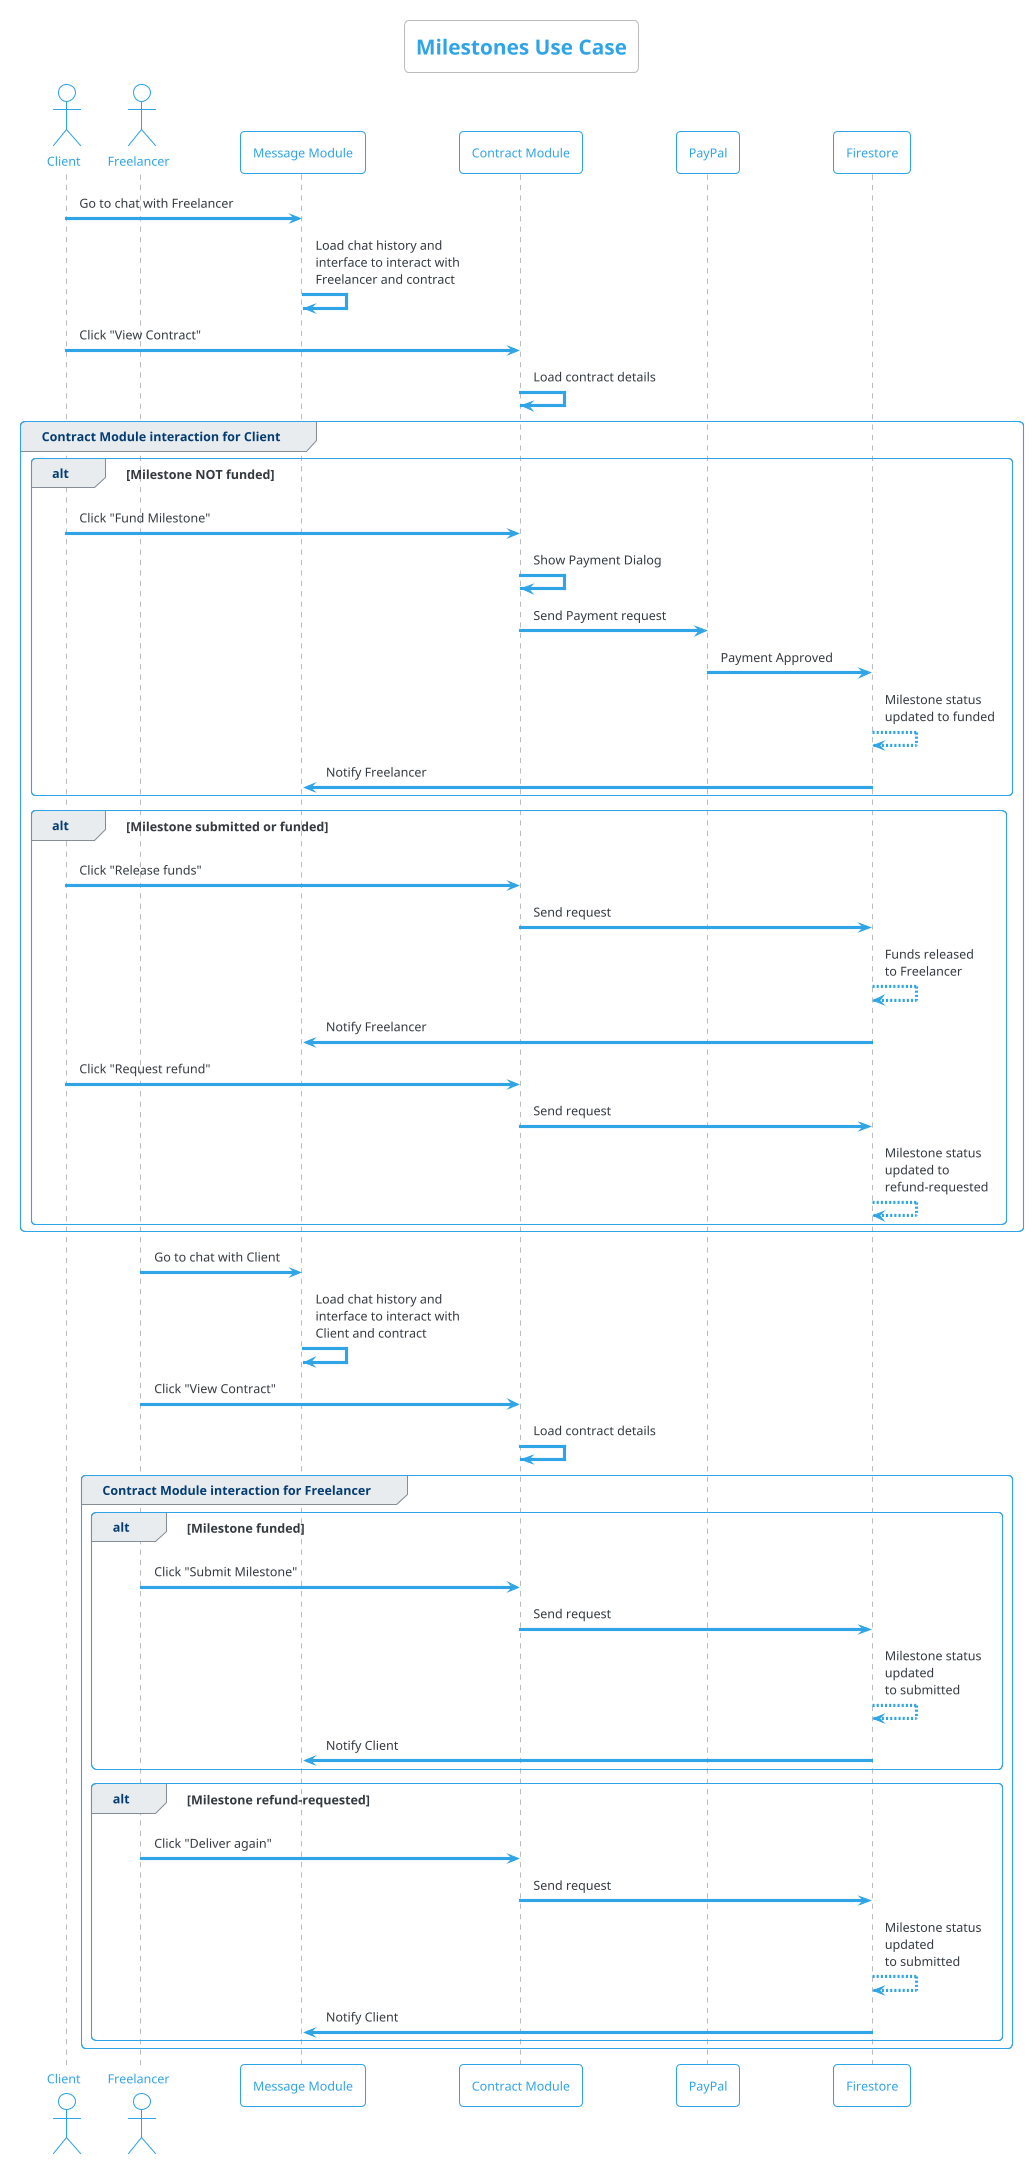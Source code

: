 @startuml milestonesUseCase
!theme cerulean-outline
skinparam defaultFontName Arial
actor Client
actor Freelancer
participant "Message Module" as MM
participant "Contract Module" as CM
participant PayPal
participant Firestore as FB

title Milestones Use Case

Client -> MM : Go to chat with Freelancer
MM -> MM : Load chat history and \ninterface to interact with \nFreelancer and contract
Client -> CM : Click "View Contract"
CM -> CM : Load contract details
group Contract Module interaction for Client
  alt Milestone NOT funded
    Client -> CM : Click "Fund Milestone"
    CM -> CM : Show Payment Dialog
    CM -> PayPal: Send Payment request
    PayPal -> FB : Payment Approved
    FB --> FB : Milestone status \nupdated to funded
    FB -> MM : Notify Freelancer    
  end
  alt Milestone submitted or funded
    Client -> CM : Click "Release funds"
    CM -> FB : Send request
    FB --> FB : Funds released \nto Freelancer
    FB -> MM : Notify Freelancer    
    Client -> CM : Click "Request refund"
    CM -> FB : Send request
    FB --> FB : Milestone status \nupdated to \nrefund-requested
  end
end

Freelancer -> MM : Go to chat with Client
MM -> MM : Load chat history and \ninterface to interact with \nClient and contract
Freelancer -> CM : Click "View Contract"
CM -> CM : Load contract details
group Contract Module interaction for Freelancer
  alt Milestone funded
    Freelancer -> CM : Click "Submit Milestone"
    CM -> FB : Send request
    FB --> FB : Milestone status \nupdated \nto submitted
    FB -> MM : Notify Client
  end
  alt Milestone refund-requested
    Freelancer -> CM : Click "Deliver again"
    CM -> FB : Send request
    FB --> FB : Milestone status \nupdated \nto submitted
    FB -> MM : Notify Client
  end
end

@enduml
